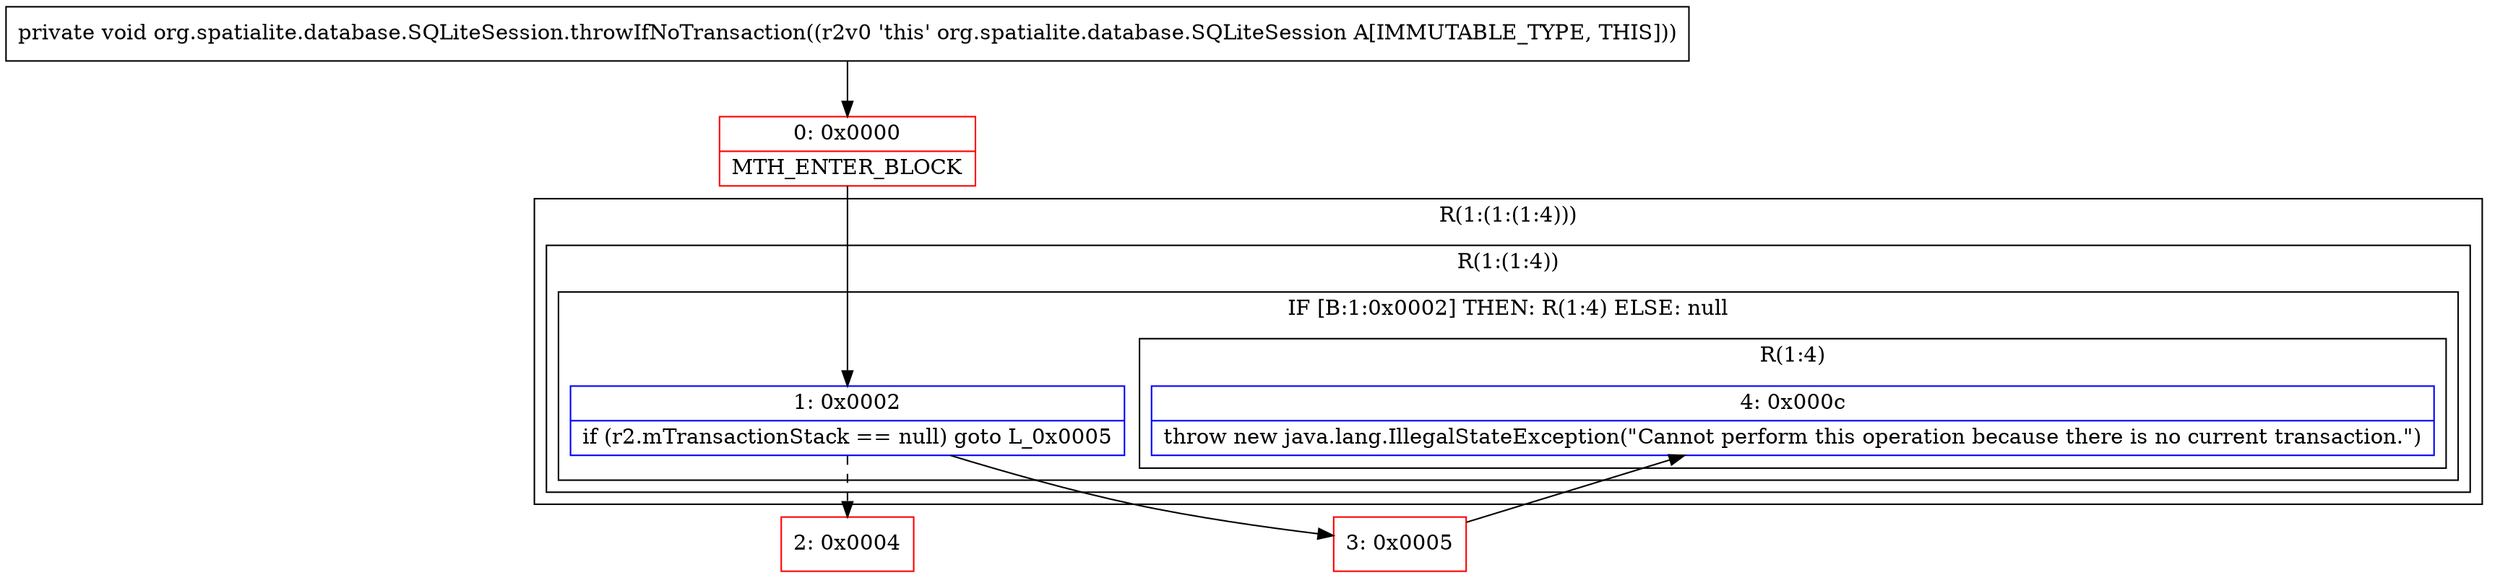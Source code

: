 digraph "CFG fororg.spatialite.database.SQLiteSession.throwIfNoTransaction()V" {
subgraph cluster_Region_2056347258 {
label = "R(1:(1:(1:4)))";
node [shape=record,color=blue];
subgraph cluster_Region_565601635 {
label = "R(1:(1:4))";
node [shape=record,color=blue];
subgraph cluster_IfRegion_637355918 {
label = "IF [B:1:0x0002] THEN: R(1:4) ELSE: null";
node [shape=record,color=blue];
Node_1 [shape=record,label="{1\:\ 0x0002|if (r2.mTransactionStack == null) goto L_0x0005\l}"];
subgraph cluster_Region_2100863067 {
label = "R(1:4)";
node [shape=record,color=blue];
Node_4 [shape=record,label="{4\:\ 0x000c|throw new java.lang.IllegalStateException(\"Cannot perform this operation because there is no current transaction.\")\l}"];
}
}
}
}
Node_0 [shape=record,color=red,label="{0\:\ 0x0000|MTH_ENTER_BLOCK\l}"];
Node_2 [shape=record,color=red,label="{2\:\ 0x0004}"];
Node_3 [shape=record,color=red,label="{3\:\ 0x0005}"];
MethodNode[shape=record,label="{private void org.spatialite.database.SQLiteSession.throwIfNoTransaction((r2v0 'this' org.spatialite.database.SQLiteSession A[IMMUTABLE_TYPE, THIS])) }"];
MethodNode -> Node_0;
Node_1 -> Node_2[style=dashed];
Node_1 -> Node_3;
Node_0 -> Node_1;
Node_3 -> Node_4;
}

